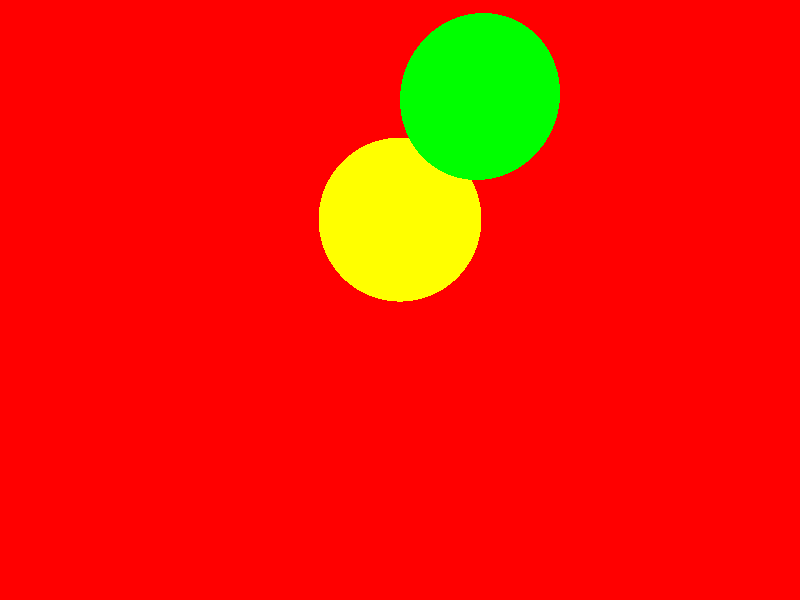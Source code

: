// inclusion des couleurs prédéfinies
#include "colors.inc"

// définition de la couleur de fond
background { color Cyan }

// positionnement de la caméra
camera {
  location <0, 2, -3>
  look_at <0, 1, 2>
}

// définition d'une source
light_source { 
  <2, 4, -3>
   color White
}


//equation  x=0
light_source { 
  <-2, 4, -3>
   color White
}

// définition d'une sphère
sphere {
   <0, 1, 12>, 2
   texture {
     pigment { color Yellow }
   }
}

sphere {
   <1, 3, 5>, 1
   texture {
     pigment { color Green }
   }
}

plane {
	<0,0,1>,20
	texture {
		pigment {color Red}	
	}
}
